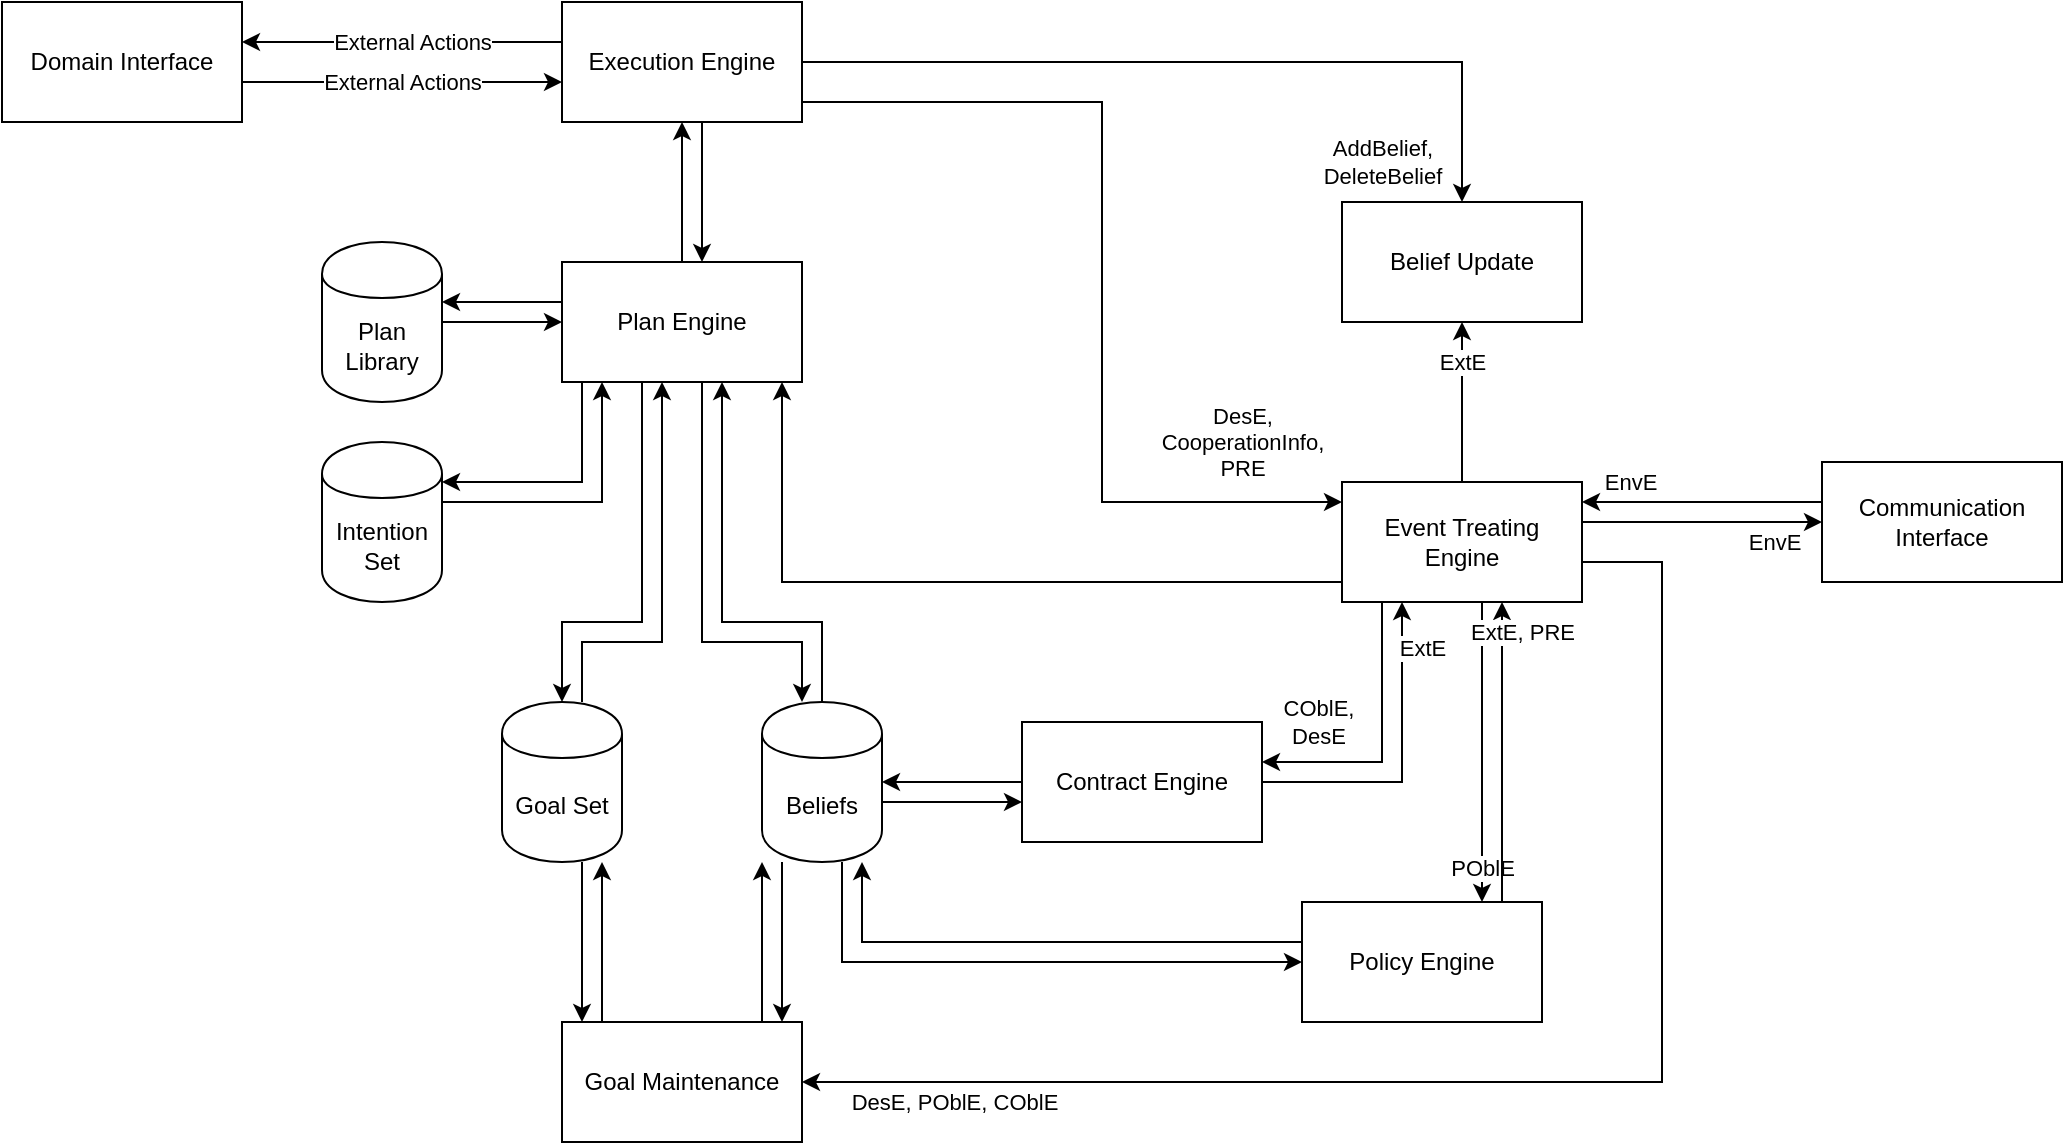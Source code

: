 <mxfile version="13.0.9" type="device"><diagram id="Gu6gNUOCYjKbNEcBaLfg" name="Page-1"><mxGraphModel dx="1428" dy="703" grid="1" gridSize="10" guides="1" tooltips="1" connect="1" arrows="1" fold="1" page="1" pageScale="1" pageWidth="1100" pageHeight="850" math="0" shadow="0"><root><mxCell id="0"/><mxCell id="1" parent="0"/><mxCell id="Xajv_sqJMKaOzMGh_vDR-34" style="edgeStyle=orthogonalEdgeStyle;rounded=0;orthogonalLoop=1;jettySize=auto;html=1;startArrow=none;startFill=0;jumpSize=12;jumpStyle=gap;" edge="1" parent="1" source="Xajv_sqJMKaOzMGh_vDR-4" target="Xajv_sqJMKaOzMGh_vDR-10"><mxGeometry relative="1" as="geometry"><Array as="points"><mxPoint x="400" y="300"/></Array></mxGeometry></mxCell><mxCell id="Xajv_sqJMKaOzMGh_vDR-41" value="ExtE" style="edgeStyle=orthogonalEdgeStyle;rounded=0;comic=0;jumpStyle=gap;jumpSize=12;orthogonalLoop=1;jettySize=auto;html=1;startArrow=none;startFill=0;" edge="1" parent="1" source="Xajv_sqJMKaOzMGh_vDR-4" target="Xajv_sqJMKaOzMGh_vDR-5"><mxGeometry x="0.5" relative="1" as="geometry"><Array as="points"><mxPoint x="740" y="170"/><mxPoint x="740" y="170"/></Array><mxPoint as="offset"/></mxGeometry></mxCell><mxCell id="Xajv_sqJMKaOzMGh_vDR-42" style="edgeStyle=orthogonalEdgeStyle;rounded=0;comic=0;jumpStyle=gap;jumpSize=12;orthogonalLoop=1;jettySize=auto;html=1;startArrow=none;startFill=0;" edge="1" parent="1" source="Xajv_sqJMKaOzMGh_vDR-4" target="Xajv_sqJMKaOzMGh_vDR-8"><mxGeometry relative="1" as="geometry"><Array as="points"><mxPoint x="840" y="290"/><mxPoint x="840" y="550"/></Array></mxGeometry></mxCell><mxCell id="Xajv_sqJMKaOzMGh_vDR-68" value="DesE, POblE, COblE" style="edgeLabel;html=1;align=center;verticalAlign=middle;resizable=0;points=[];" vertex="1" connectable="0" parent="Xajv_sqJMKaOzMGh_vDR-42"><mxGeometry x="0.879" relative="1" as="geometry"><mxPoint x="32" y="10" as="offset"/></mxGeometry></mxCell><mxCell id="Xajv_sqJMKaOzMGh_vDR-47" value="POblE" style="edgeStyle=orthogonalEdgeStyle;rounded=0;comic=0;jumpStyle=gap;jumpSize=12;orthogonalLoop=1;jettySize=auto;html=1;startArrow=none;startFill=0;strokeColor=#000000;" edge="1" parent="1" source="Xajv_sqJMKaOzMGh_vDR-4" target="Xajv_sqJMKaOzMGh_vDR-6"><mxGeometry x="0.773" relative="1" as="geometry"><Array as="points"><mxPoint x="750" y="430"/><mxPoint x="750" y="430"/></Array><mxPoint as="offset"/></mxGeometry></mxCell><mxCell id="Xajv_sqJMKaOzMGh_vDR-53" value="EnvE" style="edgeStyle=orthogonalEdgeStyle;rounded=0;comic=0;jumpStyle=gap;jumpSize=12;orthogonalLoop=1;jettySize=auto;html=1;startArrow=none;startFill=0;strokeColor=#000000;" edge="1" parent="1" source="Xajv_sqJMKaOzMGh_vDR-4" target="Xajv_sqJMKaOzMGh_vDR-9"><mxGeometry x="0.6" y="-10" relative="1" as="geometry"><Array as="points"><mxPoint x="850" y="270"/><mxPoint x="850" y="270"/></Array><mxPoint as="offset"/></mxGeometry></mxCell><mxCell id="Xajv_sqJMKaOzMGh_vDR-4" value="Event Treating Engine" style="rounded=0;whiteSpace=wrap;html=1;" vertex="1" parent="1"><mxGeometry x="680" y="250" width="120" height="60" as="geometry"/></mxCell><mxCell id="Xajv_sqJMKaOzMGh_vDR-33" style="edgeStyle=orthogonalEdgeStyle;rounded=0;orthogonalLoop=1;jettySize=auto;html=1;startArrow=none;startFill=0;jumpSize=12;jumpStyle=gap;" edge="1" parent="1" source="Xajv_sqJMKaOzMGh_vDR-6" target="Xajv_sqJMKaOzMGh_vDR-22"><mxGeometry relative="1" as="geometry"><Array as="points"><mxPoint x="440" y="480"/></Array></mxGeometry></mxCell><mxCell id="Xajv_sqJMKaOzMGh_vDR-52" value="ExtE, PRE" style="edgeStyle=orthogonalEdgeStyle;rounded=0;comic=0;jumpStyle=gap;jumpSize=12;orthogonalLoop=1;jettySize=auto;html=1;startArrow=none;startFill=0;strokeColor=#000000;" edge="1" parent="1" source="Xajv_sqJMKaOzMGh_vDR-6" target="Xajv_sqJMKaOzMGh_vDR-4"><mxGeometry x="0.805" y="-10" relative="1" as="geometry"><Array as="points"><mxPoint x="760" y="430"/><mxPoint x="760" y="430"/></Array><mxPoint as="offset"/></mxGeometry></mxCell><mxCell id="Xajv_sqJMKaOzMGh_vDR-6" value="Policy Engine" style="rounded=0;whiteSpace=wrap;html=1;" vertex="1" parent="1"><mxGeometry x="660" y="460" width="120" height="60" as="geometry"/></mxCell><mxCell id="Xajv_sqJMKaOzMGh_vDR-66" style="edgeStyle=orthogonalEdgeStyle;rounded=0;comic=0;jumpStyle=gap;jumpSize=12;orthogonalLoop=1;jettySize=auto;html=1;startArrow=none;startFill=0;strokeColor=#000000;" edge="1" parent="1" source="Xajv_sqJMKaOzMGh_vDR-7" target="Xajv_sqJMKaOzMGh_vDR-22"><mxGeometry relative="1" as="geometry"/></mxCell><mxCell id="Xajv_sqJMKaOzMGh_vDR-67" value="ExtE" style="edgeStyle=orthogonalEdgeStyle;rounded=0;comic=0;jumpStyle=gap;jumpSize=12;orthogonalLoop=1;jettySize=auto;html=1;startArrow=none;startFill=0;strokeColor=#000000;" edge="1" parent="1" source="Xajv_sqJMKaOzMGh_vDR-7" target="Xajv_sqJMKaOzMGh_vDR-4"><mxGeometry x="0.714" y="-10" relative="1" as="geometry"><Array as="points"><mxPoint x="710" y="400"/></Array><mxPoint as="offset"/></mxGeometry></mxCell><mxCell id="Xajv_sqJMKaOzMGh_vDR-7" value="Contract Engine" style="rounded=0;whiteSpace=wrap;html=1;" vertex="1" parent="1"><mxGeometry x="520" y="370" width="120" height="60" as="geometry"/></mxCell><mxCell id="Xajv_sqJMKaOzMGh_vDR-30" style="edgeStyle=orthogonalEdgeStyle;rounded=0;orthogonalLoop=1;jettySize=auto;html=1;startArrow=none;startFill=0;jumpSize=12;jumpStyle=gap;" edge="1" parent="1" source="Xajv_sqJMKaOzMGh_vDR-23" target="Xajv_sqJMKaOzMGh_vDR-8"><mxGeometry relative="1" as="geometry"><Array as="points"><mxPoint x="300" y="480"/><mxPoint x="300" y="480"/></Array></mxGeometry></mxCell><mxCell id="Xajv_sqJMKaOzMGh_vDR-63" style="edgeStyle=orthogonalEdgeStyle;rounded=0;comic=0;jumpStyle=gap;jumpSize=12;orthogonalLoop=1;jettySize=auto;html=1;startArrow=none;startFill=0;strokeColor=#000000;" edge="1" parent="1" source="Xajv_sqJMKaOzMGh_vDR-22" target="Xajv_sqJMKaOzMGh_vDR-8"><mxGeometry relative="1" as="geometry"><Array as="points"><mxPoint x="400" y="470"/><mxPoint x="400" y="470"/></Array></mxGeometry></mxCell><mxCell id="Xajv_sqJMKaOzMGh_vDR-8" value="Goal Maintenance" style="rounded=0;whiteSpace=wrap;html=1;" vertex="1" parent="1"><mxGeometry x="290" y="520" width="120" height="60" as="geometry"/></mxCell><mxCell id="Xajv_sqJMKaOzMGh_vDR-49" value="EnvE" style="edgeStyle=orthogonalEdgeStyle;rounded=0;comic=0;jumpStyle=gap;jumpSize=12;orthogonalLoop=1;jettySize=auto;html=1;startArrow=none;startFill=0;strokeColor=#000000;" edge="1" parent="1" source="Xajv_sqJMKaOzMGh_vDR-9" target="Xajv_sqJMKaOzMGh_vDR-4"><mxGeometry x="0.6" y="-10" relative="1" as="geometry"><Array as="points"><mxPoint x="850" y="260"/><mxPoint x="850" y="260"/></Array><mxPoint as="offset"/></mxGeometry></mxCell><mxCell id="Xajv_sqJMKaOzMGh_vDR-9" value="Communication Interface" style="rounded=0;whiteSpace=wrap;html=1;" vertex="1" parent="1"><mxGeometry x="920" y="240" width="120" height="60" as="geometry"/></mxCell><mxCell id="Xajv_sqJMKaOzMGh_vDR-24" style="edgeStyle=orthogonalEdgeStyle;rounded=0;orthogonalLoop=1;jettySize=auto;html=1;startArrow=none;startFill=0;jumpStyle=gap;jumpSize=12;" edge="1" parent="1" source="Xajv_sqJMKaOzMGh_vDR-21" target="Xajv_sqJMKaOzMGh_vDR-10"><mxGeometry relative="1" as="geometry"><Array as="points"><mxPoint x="310" y="260"/></Array></mxGeometry></mxCell><mxCell id="Xajv_sqJMKaOzMGh_vDR-27" style="edgeStyle=orthogonalEdgeStyle;rounded=0;orthogonalLoop=1;jettySize=auto;html=1;startArrow=none;startFill=0;jumpSize=12;" edge="1" parent="1" source="Xajv_sqJMKaOzMGh_vDR-10" target="Xajv_sqJMKaOzMGh_vDR-12"><mxGeometry relative="1" as="geometry"/></mxCell><mxCell id="Xajv_sqJMKaOzMGh_vDR-28" style="edgeStyle=orthogonalEdgeStyle;rounded=0;orthogonalLoop=1;jettySize=auto;html=1;startArrow=none;startFill=0;jumpStyle=gap;jumpSize=12;" edge="1" parent="1" source="Xajv_sqJMKaOzMGh_vDR-22" target="Xajv_sqJMKaOzMGh_vDR-10"><mxGeometry relative="1" as="geometry"><Array as="points"><mxPoint x="420" y="320"/><mxPoint x="370" y="320"/></Array></mxGeometry></mxCell><mxCell id="Xajv_sqJMKaOzMGh_vDR-29" style="edgeStyle=orthogonalEdgeStyle;rounded=0;orthogonalLoop=1;jettySize=auto;html=1;startArrow=none;startFill=0;jumpSize=12;jumpStyle=gap;" edge="1" parent="1" source="Xajv_sqJMKaOzMGh_vDR-10" target="Xajv_sqJMKaOzMGh_vDR-23"><mxGeometry relative="1" as="geometry"><Array as="points"><mxPoint x="330" y="320"/><mxPoint x="290" y="320"/></Array></mxGeometry></mxCell><mxCell id="Xajv_sqJMKaOzMGh_vDR-55" style="edgeStyle=orthogonalEdgeStyle;rounded=0;comic=0;jumpStyle=gap;jumpSize=12;orthogonalLoop=1;jettySize=auto;html=1;startArrow=none;startFill=0;strokeColor=#000000;" edge="1" parent="1" source="Xajv_sqJMKaOzMGh_vDR-10" target="Xajv_sqJMKaOzMGh_vDR-25"><mxGeometry relative="1" as="geometry"><Array as="points"><mxPoint x="260" y="160"/><mxPoint x="260" y="160"/></Array></mxGeometry></mxCell><mxCell id="Xajv_sqJMKaOzMGh_vDR-10" value="&lt;div&gt;Plan Engine&lt;/div&gt;" style="rounded=0;whiteSpace=wrap;html=1;" vertex="1" parent="1"><mxGeometry x="290" y="140" width="120" height="60" as="geometry"/></mxCell><mxCell id="Xajv_sqJMKaOzMGh_vDR-18" value="&lt;div&gt;AddBelief,&lt;/div&gt;&lt;div&gt;DeleteBelief&lt;/div&gt;" style="edgeStyle=orthogonalEdgeStyle;rounded=0;orthogonalLoop=1;jettySize=auto;html=1;startArrow=none;startFill=0;jumpSize=12;jumpStyle=gap;" edge="1" parent="1" source="Xajv_sqJMKaOzMGh_vDR-12" target="Xajv_sqJMKaOzMGh_vDR-5"><mxGeometry x="0.9" y="-40" relative="1" as="geometry"><mxPoint as="offset"/></mxGeometry></mxCell><mxCell id="Xajv_sqJMKaOzMGh_vDR-19" value="DesE,&lt;br&gt;CooperationInfo,&lt;br&gt;PRE" style="edgeStyle=orthogonalEdgeStyle;rounded=0;orthogonalLoop=1;jettySize=auto;html=1;startArrow=none;startFill=0;jumpSize=12;jumpStyle=gap;" edge="1" parent="1" source="Xajv_sqJMKaOzMGh_vDR-12" target="Xajv_sqJMKaOzMGh_vDR-4"><mxGeometry x="0.787" y="30" relative="1" as="geometry"><Array as="points"><mxPoint x="560" y="60"/><mxPoint x="560" y="260"/></Array><mxPoint as="offset"/></mxGeometry></mxCell><mxCell id="Xajv_sqJMKaOzMGh_vDR-57" style="edgeStyle=orthogonalEdgeStyle;rounded=0;comic=0;jumpStyle=gap;jumpSize=12;orthogonalLoop=1;jettySize=auto;html=1;startArrow=none;startFill=0;strokeColor=#000000;" edge="1" parent="1" source="Xajv_sqJMKaOzMGh_vDR-12" target="Xajv_sqJMKaOzMGh_vDR-10"><mxGeometry relative="1" as="geometry"><Array as="points"><mxPoint x="360" y="100"/><mxPoint x="360" y="100"/></Array></mxGeometry></mxCell><mxCell id="Xajv_sqJMKaOzMGh_vDR-12" value="&lt;div&gt;Execution Engine&lt;/div&gt;" style="rounded=0;whiteSpace=wrap;html=1;" vertex="1" parent="1"><mxGeometry x="290" y="10" width="120" height="60" as="geometry"/></mxCell><mxCell id="Xajv_sqJMKaOzMGh_vDR-17" value="External Actions" style="edgeStyle=orthogonalEdgeStyle;rounded=0;orthogonalLoop=1;jettySize=auto;html=1;startArrow=none;startFill=0;jumpSize=12;jumpStyle=gap;" edge="1" parent="1" target="Xajv_sqJMKaOzMGh_vDR-13"><mxGeometry relative="1" as="geometry"><mxPoint x="290" y="20" as="sourcePoint"/><Array as="points"><mxPoint x="290" y="30"/></Array></mxGeometry></mxCell><mxCell id="Xajv_sqJMKaOzMGh_vDR-54" value="External Actions" style="edgeStyle=orthogonalEdgeStyle;rounded=0;comic=0;jumpStyle=gap;jumpSize=12;orthogonalLoop=1;jettySize=auto;html=1;startArrow=none;startFill=0;strokeColor=#000000;" edge="1" parent="1" source="Xajv_sqJMKaOzMGh_vDR-13" target="Xajv_sqJMKaOzMGh_vDR-12"><mxGeometry relative="1" as="geometry"><Array as="points"><mxPoint x="150" y="50"/><mxPoint x="150" y="50"/></Array></mxGeometry></mxCell><mxCell id="Xajv_sqJMKaOzMGh_vDR-13" value="Domain Interface" style="rounded=0;whiteSpace=wrap;html=1;" vertex="1" parent="1"><mxGeometry x="10" y="10" width="120" height="60" as="geometry"/></mxCell><mxCell id="Xajv_sqJMKaOzMGh_vDR-60" style="edgeStyle=orthogonalEdgeStyle;rounded=0;comic=0;jumpStyle=gap;jumpSize=12;orthogonalLoop=1;jettySize=auto;html=1;startArrow=none;startFill=0;strokeColor=#000000;" edge="1" parent="1" source="Xajv_sqJMKaOzMGh_vDR-10" target="Xajv_sqJMKaOzMGh_vDR-21"><mxGeometry relative="1" as="geometry"><Array as="points"><mxPoint x="300" y="250"/></Array></mxGeometry></mxCell><mxCell id="Xajv_sqJMKaOzMGh_vDR-21" value="Intention Set" style="shape=cylinder;whiteSpace=wrap;html=1;boundedLbl=1;backgroundOutline=1;" vertex="1" parent="1"><mxGeometry x="170" y="230" width="60" height="80" as="geometry"/></mxCell><mxCell id="Xajv_sqJMKaOzMGh_vDR-58" style="edgeStyle=orthogonalEdgeStyle;rounded=0;comic=0;jumpStyle=gap;jumpSize=12;orthogonalLoop=1;jettySize=auto;html=1;startArrow=none;startFill=0;strokeColor=#000000;" edge="1" parent="1" source="Xajv_sqJMKaOzMGh_vDR-10" target="Xajv_sqJMKaOzMGh_vDR-22"><mxGeometry relative="1" as="geometry"><Array as="points"><mxPoint x="360" y="330"/><mxPoint x="410" y="330"/></Array></mxGeometry></mxCell><mxCell id="Xajv_sqJMKaOzMGh_vDR-62" style="edgeStyle=orthogonalEdgeStyle;rounded=0;comic=0;jumpStyle=gap;jumpSize=12;orthogonalLoop=1;jettySize=auto;html=1;startArrow=none;startFill=0;strokeColor=#000000;" edge="1" parent="1" source="Xajv_sqJMKaOzMGh_vDR-8" target="Xajv_sqJMKaOzMGh_vDR-22"><mxGeometry relative="1" as="geometry"><Array as="points"><mxPoint x="390" y="480"/><mxPoint x="390" y="480"/></Array></mxGeometry></mxCell><mxCell id="Xajv_sqJMKaOzMGh_vDR-64" style="edgeStyle=orthogonalEdgeStyle;rounded=0;comic=0;jumpStyle=gap;jumpSize=12;orthogonalLoop=1;jettySize=auto;html=1;startArrow=none;startFill=0;strokeColor=#000000;" edge="1" parent="1" source="Xajv_sqJMKaOzMGh_vDR-22" target="Xajv_sqJMKaOzMGh_vDR-6"><mxGeometry relative="1" as="geometry"><Array as="points"><mxPoint x="430" y="490"/></Array></mxGeometry></mxCell><mxCell id="Xajv_sqJMKaOzMGh_vDR-65" style="edgeStyle=orthogonalEdgeStyle;rounded=0;comic=0;jumpStyle=gap;jumpSize=12;orthogonalLoop=1;jettySize=auto;html=1;startArrow=none;startFill=0;strokeColor=#000000;" edge="1" parent="1" source="Xajv_sqJMKaOzMGh_vDR-22" target="Xajv_sqJMKaOzMGh_vDR-7"><mxGeometry relative="1" as="geometry"><Array as="points"><mxPoint x="500" y="410"/><mxPoint x="500" y="410"/></Array></mxGeometry></mxCell><mxCell id="Xajv_sqJMKaOzMGh_vDR-22" value="Beliefs" style="shape=cylinder;whiteSpace=wrap;html=1;boundedLbl=1;backgroundOutline=1;" vertex="1" parent="1"><mxGeometry x="390" y="360" width="60" height="80" as="geometry"/></mxCell><mxCell id="Xajv_sqJMKaOzMGh_vDR-59" style="edgeStyle=orthogonalEdgeStyle;rounded=0;comic=0;jumpStyle=gap;jumpSize=12;orthogonalLoop=1;jettySize=auto;html=1;startArrow=none;startFill=0;strokeColor=#000000;" edge="1" parent="1" source="Xajv_sqJMKaOzMGh_vDR-23" target="Xajv_sqJMKaOzMGh_vDR-10"><mxGeometry relative="1" as="geometry"><Array as="points"><mxPoint x="300" y="330"/><mxPoint x="340" y="330"/></Array></mxGeometry></mxCell><mxCell id="Xajv_sqJMKaOzMGh_vDR-61" style="edgeStyle=orthogonalEdgeStyle;rounded=0;comic=0;jumpStyle=gap;jumpSize=12;orthogonalLoop=1;jettySize=auto;html=1;startArrow=none;startFill=0;strokeColor=#000000;" edge="1" parent="1" source="Xajv_sqJMKaOzMGh_vDR-8" target="Xajv_sqJMKaOzMGh_vDR-23"><mxGeometry relative="1" as="geometry"><Array as="points"><mxPoint x="310" y="480"/><mxPoint x="310" y="480"/></Array></mxGeometry></mxCell><mxCell id="Xajv_sqJMKaOzMGh_vDR-23" value="Goal Set" style="shape=cylinder;whiteSpace=wrap;html=1;boundedLbl=1;backgroundOutline=1;" vertex="1" parent="1"><mxGeometry x="260" y="360" width="60" height="80" as="geometry"/></mxCell><mxCell id="Xajv_sqJMKaOzMGh_vDR-56" style="edgeStyle=orthogonalEdgeStyle;rounded=0;comic=0;jumpStyle=gap;jumpSize=12;orthogonalLoop=1;jettySize=auto;html=1;startArrow=none;startFill=0;strokeColor=#000000;" edge="1" parent="1" source="Xajv_sqJMKaOzMGh_vDR-25" target="Xajv_sqJMKaOzMGh_vDR-10"><mxGeometry relative="1" as="geometry"><Array as="points"><mxPoint x="260" y="170"/><mxPoint x="260" y="170"/></Array></mxGeometry></mxCell><mxCell id="Xajv_sqJMKaOzMGh_vDR-25" value="Plan Library" style="shape=cylinder;whiteSpace=wrap;html=1;boundedLbl=1;backgroundOutline=1;" vertex="1" parent="1"><mxGeometry x="170" y="130" width="60" height="80" as="geometry"/></mxCell><mxCell id="Xajv_sqJMKaOzMGh_vDR-46" value="&lt;div&gt;COblE,&lt;/div&gt;&lt;div&gt;DesE&lt;/div&gt;" style="endArrow=classic;html=1;jumpStyle=gap;jumpSize=12;edgeStyle=orthogonalEdgeStyle;strokeColor=#000000;rounded=0;" edge="1" parent="1" source="Xajv_sqJMKaOzMGh_vDR-4" target="Xajv_sqJMKaOzMGh_vDR-7"><mxGeometry x="0.6" y="-20" width="50" height="50" relative="1" as="geometry"><mxPoint x="610" y="360" as="sourcePoint"/><mxPoint x="810" y="300" as="targetPoint"/><Array as="points"><mxPoint x="700" y="390"/></Array><mxPoint as="offset"/></mxGeometry></mxCell><mxCell id="Xajv_sqJMKaOzMGh_vDR-5" value="Belief Update" style="rounded=0;whiteSpace=wrap;html=1;" vertex="1" parent="1"><mxGeometry x="680" y="110" width="120" height="60" as="geometry"/></mxCell></root></mxGraphModel></diagram></mxfile>